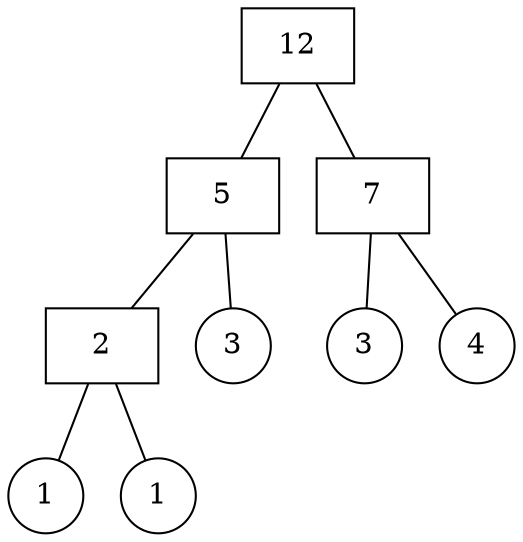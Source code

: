 graph g {
node1 [label=12,shape=rectangle];
node2 [label=5,shape=rectangle];
node3 [label=2,shape=rectangle];
node4 [label=1,shape=circle];
node5 [label=1,shape=circle];
node3 -- node4; node3 -- node5;
node6 [label=3,shape=circle];
node2 -- node3; node2 -- node6;
node7 [label=7,shape=rectangle];
node8 [label=3,shape=circle];
node9 [label=4,shape=circle];
node7 -- node8; node7 -- node9;
node1 -- node2; node1 -- node7;
}